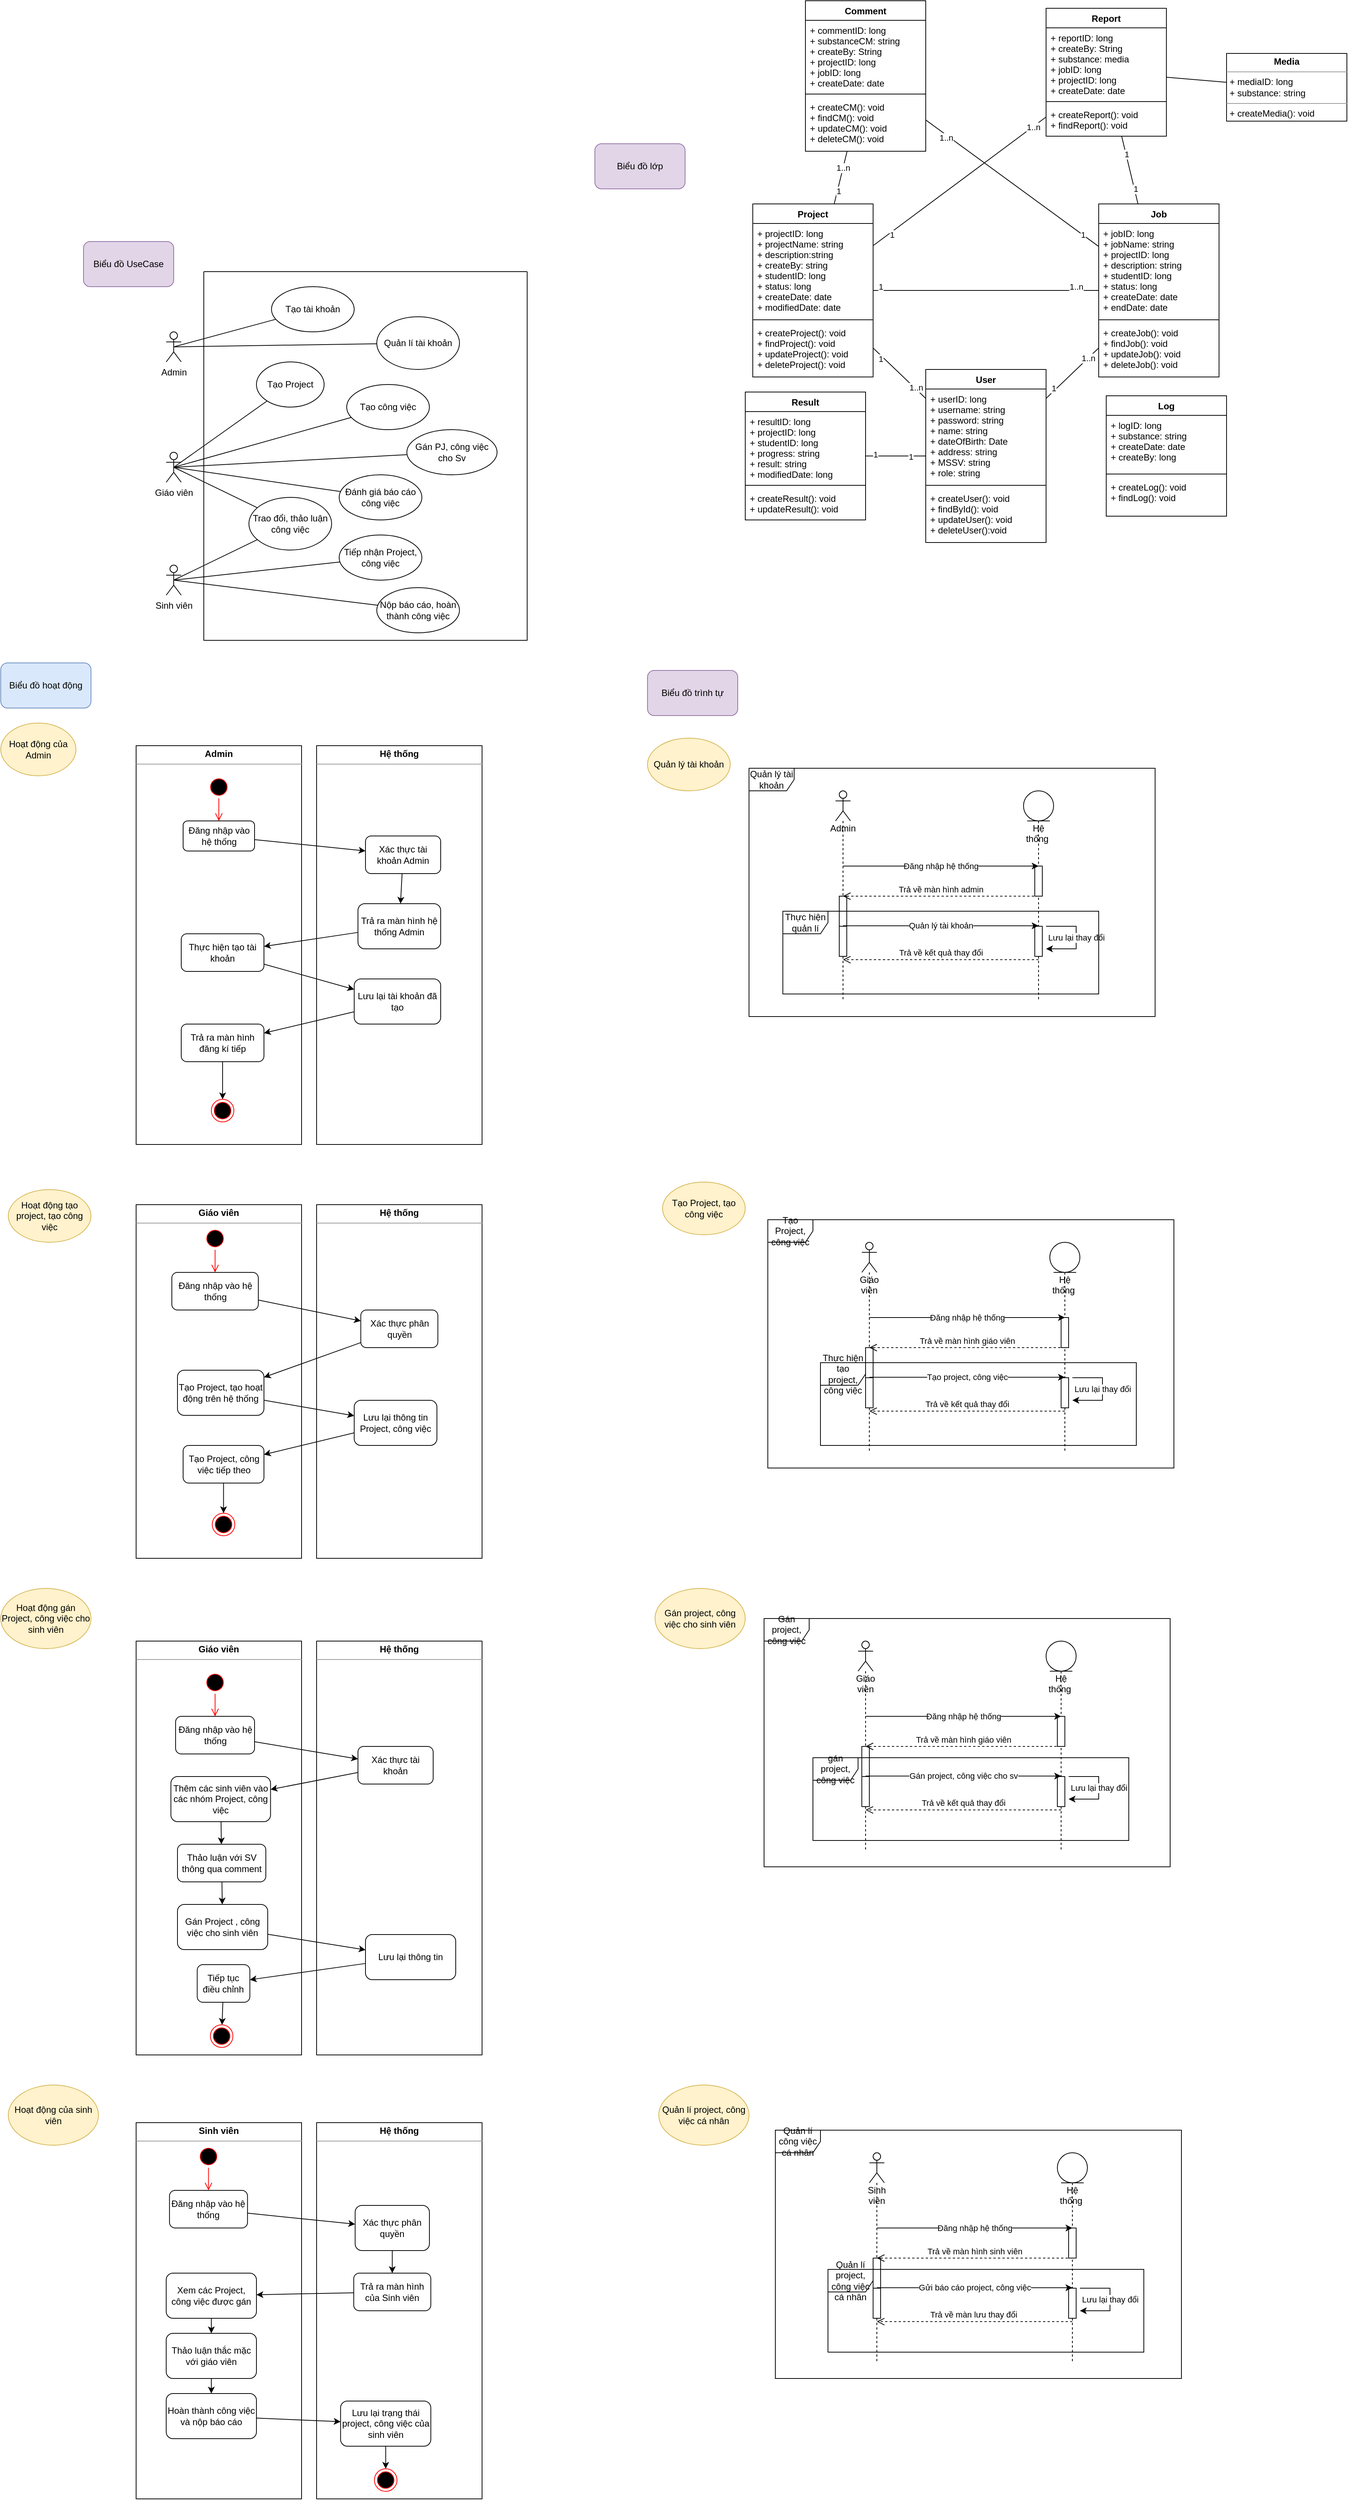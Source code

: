 <mxfile version="20.2.8" type="device"><diagram id="Mj56T42rHRB3atCmGGvF" name="Page-1"><mxGraphModel dx="1677" dy="1561" grid="1" gridSize="10" guides="1" tooltips="1" connect="1" arrows="1" fold="1" page="1" pageScale="1" pageWidth="850" pageHeight="1100" math="0" shadow="0"><root><mxCell id="0"/><mxCell id="1" parent="0"/><mxCell id="QL6iJMn4UsIKglZrw06t-1" value="Biểu đồ UseCase" style="rounded=1;whiteSpace=wrap;html=1;fillColor=#e1d5e7;strokeColor=#9673a6;" vertex="1" parent="1"><mxGeometry x="100" y="70" width="120" height="60" as="geometry"/></mxCell><mxCell id="QL6iJMn4UsIKglZrw06t-2" value="Admin" style="shape=umlActor;verticalLabelPosition=bottom;verticalAlign=top;html=1;outlineConnect=0;" vertex="1" parent="1"><mxGeometry x="210" y="190" width="20" height="40" as="geometry"/></mxCell><mxCell id="QL6iJMn4UsIKglZrw06t-3" value="Giáo viên" style="shape=umlActor;verticalLabelPosition=bottom;verticalAlign=top;html=1;outlineConnect=0;" vertex="1" parent="1"><mxGeometry x="210" y="350" width="20" height="40" as="geometry"/></mxCell><mxCell id="QL6iJMn4UsIKglZrw06t-4" value="Sinh viên" style="shape=umlActor;verticalLabelPosition=bottom;verticalAlign=top;html=1;outlineConnect=0;" vertex="1" parent="1"><mxGeometry x="210" y="500" width="20" height="40" as="geometry"/></mxCell><mxCell id="QL6iJMn4UsIKglZrw06t-8" value="Tạo tài khoản" style="ellipse;whiteSpace=wrap;html=1;" vertex="1" parent="1"><mxGeometry x="350" y="130" width="110" height="60" as="geometry"/></mxCell><mxCell id="QL6iJMn4UsIKglZrw06t-9" value="" style="endArrow=none;html=1;rounded=0;exitX=0.5;exitY=0.5;exitDx=0;exitDy=0;exitPerimeter=0;" edge="1" parent="1" source="QL6iJMn4UsIKglZrw06t-2" target="QL6iJMn4UsIKglZrw06t-8"><mxGeometry width="50" height="50" relative="1" as="geometry"><mxPoint x="400" y="360" as="sourcePoint"/><mxPoint x="450" y="310" as="targetPoint"/></mxGeometry></mxCell><mxCell id="QL6iJMn4UsIKglZrw06t-12" value="Tạo Project" style="ellipse;whiteSpace=wrap;html=1;" vertex="1" parent="1"><mxGeometry x="330" y="230" width="90" height="60" as="geometry"/></mxCell><mxCell id="QL6iJMn4UsIKglZrw06t-13" value="" style="endArrow=none;html=1;rounded=0;exitX=0.5;exitY=0.5;exitDx=0;exitDy=0;exitPerimeter=0;" edge="1" parent="1" source="QL6iJMn4UsIKglZrw06t-3" target="QL6iJMn4UsIKglZrw06t-12"><mxGeometry width="50" height="50" relative="1" as="geometry"><mxPoint x="400" y="350" as="sourcePoint"/><mxPoint x="450" y="300" as="targetPoint"/></mxGeometry></mxCell><mxCell id="QL6iJMn4UsIKglZrw06t-14" value="Tạo công việc" style="ellipse;whiteSpace=wrap;html=1;" vertex="1" parent="1"><mxGeometry x="450" y="260" width="110" height="60" as="geometry"/></mxCell><mxCell id="QL6iJMn4UsIKglZrw06t-15" value="" style="endArrow=none;html=1;rounded=0;exitX=0.5;exitY=0.5;exitDx=0;exitDy=0;exitPerimeter=0;" edge="1" parent="1" source="QL6iJMn4UsIKglZrw06t-3" target="QL6iJMn4UsIKglZrw06t-14"><mxGeometry width="50" height="50" relative="1" as="geometry"><mxPoint x="400" y="350" as="sourcePoint"/><mxPoint x="450" y="300" as="targetPoint"/></mxGeometry></mxCell><mxCell id="QL6iJMn4UsIKglZrw06t-16" value="" style="endArrow=none;html=1;rounded=0;exitX=0.5;exitY=0.5;exitDx=0;exitDy=0;exitPerimeter=0;" edge="1" parent="1" source="QL6iJMn4UsIKglZrw06t-3" target="QL6iJMn4UsIKglZrw06t-17"><mxGeometry width="50" height="50" relative="1" as="geometry"><mxPoint x="400" y="350" as="sourcePoint"/><mxPoint x="450" y="300" as="targetPoint"/></mxGeometry></mxCell><mxCell id="QL6iJMn4UsIKglZrw06t-17" value="Gán PJ, công việc cho Sv" style="ellipse;whiteSpace=wrap;html=1;" vertex="1" parent="1"><mxGeometry x="530" y="320" width="120" height="60" as="geometry"/></mxCell><mxCell id="QL6iJMn4UsIKglZrw06t-19" value="" style="endArrow=none;html=1;rounded=0;exitX=0.5;exitY=0.5;exitDx=0;exitDy=0;exitPerimeter=0;" edge="1" parent="1" source="QL6iJMn4UsIKglZrw06t-3" target="QL6iJMn4UsIKglZrw06t-20"><mxGeometry width="50" height="50" relative="1" as="geometry"><mxPoint x="400" y="450" as="sourcePoint"/><mxPoint x="430" y="430" as="targetPoint"/></mxGeometry></mxCell><mxCell id="QL6iJMn4UsIKglZrw06t-20" value="Đánh giá báo cáo công việc" style="ellipse;whiteSpace=wrap;html=1;" vertex="1" parent="1"><mxGeometry x="440" y="380" width="110" height="60" as="geometry"/></mxCell><mxCell id="QL6iJMn4UsIKglZrw06t-21" value="" style="endArrow=none;html=1;rounded=0;exitX=0.5;exitY=0.5;exitDx=0;exitDy=0;exitPerimeter=0;" edge="1" parent="1" source="QL6iJMn4UsIKglZrw06t-4" target="QL6iJMn4UsIKglZrw06t-22"><mxGeometry width="50" height="50" relative="1" as="geometry"><mxPoint x="400" y="440" as="sourcePoint"/><mxPoint x="420" y="610" as="targetPoint"/></mxGeometry></mxCell><mxCell id="QL6iJMn4UsIKglZrw06t-22" value="Tiếp nhận Project, công việc" style="ellipse;whiteSpace=wrap;html=1;" vertex="1" parent="1"><mxGeometry x="440" y="460" width="110" height="60" as="geometry"/></mxCell><mxCell id="QL6iJMn4UsIKglZrw06t-23" value="" style="endArrow=none;html=1;rounded=0;exitX=0.5;exitY=0.5;exitDx=0;exitDy=0;exitPerimeter=0;" edge="1" parent="1" source="QL6iJMn4UsIKglZrw06t-4" target="QL6iJMn4UsIKglZrw06t-24"><mxGeometry width="50" height="50" relative="1" as="geometry"><mxPoint x="400" y="440" as="sourcePoint"/><mxPoint x="490" y="520" as="targetPoint"/></mxGeometry></mxCell><mxCell id="QL6iJMn4UsIKglZrw06t-24" value="Trao đổi, thảo luận công việc" style="ellipse;whiteSpace=wrap;html=1;" vertex="1" parent="1"><mxGeometry x="320" y="410" width="110" height="70" as="geometry"/></mxCell><mxCell id="QL6iJMn4UsIKglZrw06t-25" value="" style="endArrow=none;html=1;rounded=0;exitX=0.5;exitY=0.5;exitDx=0;exitDy=0;exitPerimeter=0;" edge="1" parent="1" source="QL6iJMn4UsIKglZrw06t-3" target="QL6iJMn4UsIKglZrw06t-24"><mxGeometry width="50" height="50" relative="1" as="geometry"><mxPoint x="400" y="430" as="sourcePoint"/><mxPoint x="450" y="380" as="targetPoint"/></mxGeometry></mxCell><mxCell id="QL6iJMn4UsIKglZrw06t-26" value="" style="endArrow=none;html=1;rounded=0;exitX=0.5;exitY=0.5;exitDx=0;exitDy=0;exitPerimeter=0;" edge="1" parent="1" source="QL6iJMn4UsIKglZrw06t-4" target="QL6iJMn4UsIKglZrw06t-27"><mxGeometry width="50" height="50" relative="1" as="geometry"><mxPoint x="400" y="430" as="sourcePoint"/><mxPoint x="400" y="550" as="targetPoint"/></mxGeometry></mxCell><mxCell id="QL6iJMn4UsIKglZrw06t-27" value="Nộp báo cáo, hoàn thành công việc" style="ellipse;whiteSpace=wrap;html=1;" vertex="1" parent="1"><mxGeometry x="490" y="530" width="110" height="60" as="geometry"/></mxCell><mxCell id="QL6iJMn4UsIKglZrw06t-28" value="Biểu đồ hoạt động" style="rounded=1;whiteSpace=wrap;html=1;fillColor=#dae8fc;strokeColor=#6c8ebf;" vertex="1" parent="1"><mxGeometry x="-10" y="630" width="120" height="60" as="geometry"/></mxCell><mxCell id="QL6iJMn4UsIKglZrw06t-29" value="&lt;p style=&quot;margin:0px;margin-top:4px;text-align:center;&quot;&gt;&lt;b&gt;Admin&lt;/b&gt;&lt;/p&gt;&lt;hr size=&quot;1&quot;&gt;&lt;div style=&quot;height:2px;&quot;&gt;&lt;/div&gt;" style="verticalAlign=top;align=left;overflow=fill;fontSize=12;fontFamily=Helvetica;html=1;" vertex="1" parent="1"><mxGeometry x="170" y="740" width="220" height="530" as="geometry"/></mxCell><mxCell id="QL6iJMn4UsIKglZrw06t-30" value="&lt;p style=&quot;margin:0px;margin-top:4px;text-align:center;&quot;&gt;&lt;b&gt;Hệ thống&lt;/b&gt;&lt;/p&gt;&lt;hr size=&quot;1&quot;&gt;&lt;div style=&quot;height:2px;&quot;&gt;&lt;/div&gt;" style="verticalAlign=top;align=left;overflow=fill;fontSize=12;fontFamily=Helvetica;html=1;" vertex="1" parent="1"><mxGeometry x="410" y="740" width="220" height="530" as="geometry"/></mxCell><mxCell id="QL6iJMn4UsIKglZrw06t-31" value="" style="ellipse;html=1;shape=startState;fillColor=#000000;strokeColor=#ff0000;" vertex="1" parent="1"><mxGeometry x="265" y="780" width="30" height="30" as="geometry"/></mxCell><mxCell id="QL6iJMn4UsIKglZrw06t-32" value="" style="edgeStyle=orthogonalEdgeStyle;html=1;verticalAlign=bottom;endArrow=open;endSize=8;strokeColor=#ff0000;rounded=0;" edge="1" source="QL6iJMn4UsIKglZrw06t-31" parent="1" target="QL6iJMn4UsIKglZrw06t-33"><mxGeometry relative="1" as="geometry"><mxPoint x="255" y="840" as="targetPoint"/></mxGeometry></mxCell><mxCell id="QL6iJMn4UsIKglZrw06t-33" value="Đăng nhập vào hệ thống" style="rounded=1;whiteSpace=wrap;html=1;" vertex="1" parent="1"><mxGeometry x="232.5" y="840" width="95" height="40" as="geometry"/></mxCell><mxCell id="QL6iJMn4UsIKglZrw06t-34" value="" style="endArrow=classic;html=1;rounded=0;" edge="1" parent="1" source="QL6iJMn4UsIKglZrw06t-33" target="QL6iJMn4UsIKglZrw06t-35"><mxGeometry width="50" height="50" relative="1" as="geometry"><mxPoint x="400" y="870" as="sourcePoint"/><mxPoint x="450" y="820" as="targetPoint"/></mxGeometry></mxCell><mxCell id="QL6iJMn4UsIKglZrw06t-35" value="Xác thực tài khoản Admin" style="rounded=1;whiteSpace=wrap;html=1;" vertex="1" parent="1"><mxGeometry x="475" y="860" width="100" height="50" as="geometry"/></mxCell><mxCell id="QL6iJMn4UsIKglZrw06t-36" value="Hoạt động của Admin" style="ellipse;whiteSpace=wrap;html=1;fillColor=#fff2cc;strokeColor=#d6b656;" vertex="1" parent="1"><mxGeometry x="-10" y="710" width="100" height="70" as="geometry"/></mxCell><mxCell id="QL6iJMn4UsIKglZrw06t-37" value="" style="endArrow=classic;html=1;rounded=0;" edge="1" parent="1" source="QL6iJMn4UsIKglZrw06t-35" target="QL6iJMn4UsIKglZrw06t-38"><mxGeometry width="50" height="50" relative="1" as="geometry"><mxPoint x="320" y="970" as="sourcePoint"/><mxPoint x="370" y="920" as="targetPoint"/></mxGeometry></mxCell><mxCell id="QL6iJMn4UsIKglZrw06t-38" value="Trả ra màn hình hệ thống Admin" style="rounded=1;whiteSpace=wrap;html=1;" vertex="1" parent="1"><mxGeometry x="465" y="950" width="110" height="60" as="geometry"/></mxCell><mxCell id="QL6iJMn4UsIKglZrw06t-39" value="" style="endArrow=classic;html=1;rounded=0;" edge="1" parent="1" source="QL6iJMn4UsIKglZrw06t-38" target="QL6iJMn4UsIKglZrw06t-40"><mxGeometry width="50" height="50" relative="1" as="geometry"><mxPoint x="320" y="960" as="sourcePoint"/><mxPoint x="370" y="910" as="targetPoint"/></mxGeometry></mxCell><mxCell id="QL6iJMn4UsIKglZrw06t-40" value="Thực hiện tạo tài khoản" style="rounded=1;whiteSpace=wrap;html=1;" vertex="1" parent="1"><mxGeometry x="230" y="990" width="110" height="50" as="geometry"/></mxCell><mxCell id="QL6iJMn4UsIKglZrw06t-41" value="" style="endArrow=none;html=1;rounded=0;exitX=0.5;exitY=0.5;exitDx=0;exitDy=0;exitPerimeter=0;" edge="1" parent="1" source="QL6iJMn4UsIKglZrw06t-2" target="QL6iJMn4UsIKglZrw06t-42"><mxGeometry width="50" height="50" relative="1" as="geometry"><mxPoint x="320" y="250" as="sourcePoint"/><mxPoint x="370" y="200" as="targetPoint"/></mxGeometry></mxCell><mxCell id="QL6iJMn4UsIKglZrw06t-42" value="Quản lí tài khoản" style="ellipse;whiteSpace=wrap;html=1;" vertex="1" parent="1"><mxGeometry x="490" y="170" width="110" height="70" as="geometry"/></mxCell><mxCell id="QL6iJMn4UsIKglZrw06t-43" value="" style="endArrow=classic;html=1;rounded=0;" edge="1" parent="1" source="QL6iJMn4UsIKglZrw06t-40" target="QL6iJMn4UsIKglZrw06t-44"><mxGeometry width="50" height="50" relative="1" as="geometry"><mxPoint x="320" y="980" as="sourcePoint"/><mxPoint x="370" y="930" as="targetPoint"/></mxGeometry></mxCell><mxCell id="QL6iJMn4UsIKglZrw06t-44" value="Lưu lại tài khoản đã tạo" style="rounded=1;whiteSpace=wrap;html=1;" vertex="1" parent="1"><mxGeometry x="460" y="1050" width="115" height="60" as="geometry"/></mxCell><mxCell id="QL6iJMn4UsIKglZrw06t-45" value="" style="endArrow=classic;html=1;rounded=0;" edge="1" parent="1" source="QL6iJMn4UsIKglZrw06t-44" target="QL6iJMn4UsIKglZrw06t-46"><mxGeometry width="50" height="50" relative="1" as="geometry"><mxPoint x="320" y="1030" as="sourcePoint"/><mxPoint x="370" y="980" as="targetPoint"/></mxGeometry></mxCell><mxCell id="QL6iJMn4UsIKglZrw06t-46" value="Trả ra màn hình đăng kí tiếp" style="rounded=1;whiteSpace=wrap;html=1;" vertex="1" parent="1"><mxGeometry x="230" y="1110" width="110" height="50" as="geometry"/></mxCell><mxCell id="QL6iJMn4UsIKglZrw06t-47" value="" style="endArrow=classic;html=1;rounded=0;" edge="1" parent="1" source="QL6iJMn4UsIKglZrw06t-46" target="QL6iJMn4UsIKglZrw06t-48"><mxGeometry width="50" height="50" relative="1" as="geometry"><mxPoint x="320" y="1020" as="sourcePoint"/><mxPoint x="370" y="970" as="targetPoint"/></mxGeometry></mxCell><mxCell id="QL6iJMn4UsIKglZrw06t-48" value="" style="ellipse;html=1;shape=endState;fillColor=#000000;strokeColor=#ff0000;" vertex="1" parent="1"><mxGeometry x="270" y="1210" width="30" height="30" as="geometry"/></mxCell><mxCell id="QL6iJMn4UsIKglZrw06t-49" value="Hoạt động tạo project, tạo công việc" style="ellipse;whiteSpace=wrap;html=1;fillColor=#fff2cc;strokeColor=#d6b656;" vertex="1" parent="1"><mxGeometry y="1330" width="110" height="70" as="geometry"/></mxCell><mxCell id="QL6iJMn4UsIKglZrw06t-50" value="&lt;p style=&quot;margin:0px;margin-top:4px;text-align:center;&quot;&gt;&lt;b&gt;Giáo viên&lt;/b&gt;&lt;/p&gt;&lt;hr size=&quot;1&quot;&gt;&lt;div style=&quot;height:2px;&quot;&gt;&lt;/div&gt;" style="verticalAlign=top;align=left;overflow=fill;fontSize=12;fontFamily=Helvetica;html=1;" vertex="1" parent="1"><mxGeometry x="170" y="1350" width="220" height="470" as="geometry"/></mxCell><mxCell id="QL6iJMn4UsIKglZrw06t-51" value="&lt;p style=&quot;margin:0px;margin-top:4px;text-align:center;&quot;&gt;&lt;b&gt;Hệ thống&lt;/b&gt;&lt;/p&gt;&lt;hr size=&quot;1&quot;&gt;&lt;div style=&quot;height:2px;&quot;&gt;&lt;/div&gt;" style="verticalAlign=top;align=left;overflow=fill;fontSize=12;fontFamily=Helvetica;html=1;" vertex="1" parent="1"><mxGeometry x="410" y="1350" width="220" height="470" as="geometry"/></mxCell><mxCell id="QL6iJMn4UsIKglZrw06t-52" value="" style="ellipse;html=1;shape=startState;fillColor=#000000;strokeColor=#ff0000;" vertex="1" parent="1"><mxGeometry x="260" y="1380" width="30" height="30" as="geometry"/></mxCell><mxCell id="QL6iJMn4UsIKglZrw06t-53" value="" style="edgeStyle=orthogonalEdgeStyle;html=1;verticalAlign=bottom;endArrow=open;endSize=8;strokeColor=#ff0000;rounded=0;" edge="1" source="QL6iJMn4UsIKglZrw06t-52" parent="1" target="QL6iJMn4UsIKglZrw06t-54"><mxGeometry relative="1" as="geometry"><mxPoint x="270" y="1450" as="targetPoint"/></mxGeometry></mxCell><mxCell id="QL6iJMn4UsIKglZrw06t-54" value="Đăng nhập vào hệ thống" style="rounded=1;whiteSpace=wrap;html=1;" vertex="1" parent="1"><mxGeometry x="217.5" y="1440" width="115" height="50" as="geometry"/></mxCell><mxCell id="QL6iJMn4UsIKglZrw06t-55" value="" style="endArrow=classic;html=1;rounded=0;" edge="1" parent="1" source="QL6iJMn4UsIKglZrw06t-54" target="QL6iJMn4UsIKglZrw06t-56"><mxGeometry width="50" height="50" relative="1" as="geometry"><mxPoint x="260" y="1610" as="sourcePoint"/><mxPoint x="310" y="1560" as="targetPoint"/></mxGeometry></mxCell><mxCell id="QL6iJMn4UsIKglZrw06t-56" value="Xác thực phân quyền" style="rounded=1;whiteSpace=wrap;html=1;" vertex="1" parent="1"><mxGeometry x="468.75" y="1490" width="102.5" height="50" as="geometry"/></mxCell><mxCell id="QL6iJMn4UsIKglZrw06t-57" value="" style="endArrow=classic;html=1;rounded=0;" edge="1" parent="1" source="QL6iJMn4UsIKglZrw06t-56" target="QL6iJMn4UsIKglZrw06t-58"><mxGeometry width="50" height="50" relative="1" as="geometry"><mxPoint x="260" y="1610" as="sourcePoint"/><mxPoint x="310" y="1560" as="targetPoint"/></mxGeometry></mxCell><mxCell id="QL6iJMn4UsIKglZrw06t-58" value="Tạo Project, tạo hoạt động trên hệ thống" style="rounded=1;whiteSpace=wrap;html=1;" vertex="1" parent="1"><mxGeometry x="225" y="1570" width="115" height="60" as="geometry"/></mxCell><mxCell id="QL6iJMn4UsIKglZrw06t-59" value="" style="endArrow=classic;html=1;rounded=0;" edge="1" parent="1" source="QL6iJMn4UsIKglZrw06t-58" target="QL6iJMn4UsIKglZrw06t-60"><mxGeometry width="50" height="50" relative="1" as="geometry"><mxPoint x="260" y="1600" as="sourcePoint"/><mxPoint x="310" y="1550" as="targetPoint"/></mxGeometry></mxCell><mxCell id="QL6iJMn4UsIKglZrw06t-60" value="Lưu lại thông tin Project, công việc" style="rounded=1;whiteSpace=wrap;html=1;" vertex="1" parent="1"><mxGeometry x="460" y="1610" width="110" height="60" as="geometry"/></mxCell><mxCell id="QL6iJMn4UsIKglZrw06t-61" value="" style="endArrow=classic;html=1;rounded=0;" edge="1" parent="1" source="QL6iJMn4UsIKglZrw06t-60" target="QL6iJMn4UsIKglZrw06t-62"><mxGeometry width="50" height="50" relative="1" as="geometry"><mxPoint x="260" y="1590" as="sourcePoint"/><mxPoint x="310" y="1540" as="targetPoint"/></mxGeometry></mxCell><mxCell id="QL6iJMn4UsIKglZrw06t-62" value="Tạo Project, công việc tiếp theo" style="rounded=1;whiteSpace=wrap;html=1;" vertex="1" parent="1"><mxGeometry x="232.5" y="1670" width="107.5" height="50" as="geometry"/></mxCell><mxCell id="QL6iJMn4UsIKglZrw06t-63" value="" style="endArrow=classic;html=1;rounded=0;" edge="1" parent="1" source="QL6iJMn4UsIKglZrw06t-62" target="QL6iJMn4UsIKglZrw06t-64"><mxGeometry width="50" height="50" relative="1" as="geometry"><mxPoint x="260" y="1590" as="sourcePoint"/><mxPoint x="310" y="1540" as="targetPoint"/></mxGeometry></mxCell><mxCell id="QL6iJMn4UsIKglZrw06t-64" value="" style="ellipse;html=1;shape=endState;fillColor=#000000;strokeColor=#ff0000;" vertex="1" parent="1"><mxGeometry x="271.25" y="1760" width="30" height="30" as="geometry"/></mxCell><mxCell id="QL6iJMn4UsIKglZrw06t-65" value="Hoạt động gán Project, công việc cho sinh viên" style="ellipse;whiteSpace=wrap;html=1;fillColor=#fff2cc;strokeColor=#d6b656;" vertex="1" parent="1"><mxGeometry x="-10" y="1860" width="120" height="80" as="geometry"/></mxCell><mxCell id="QL6iJMn4UsIKglZrw06t-66" value="&lt;p style=&quot;margin:0px;margin-top:4px;text-align:center;&quot;&gt;&lt;b&gt;Giáo viên&lt;/b&gt;&lt;/p&gt;&lt;hr size=&quot;1&quot;&gt;&lt;div style=&quot;height:2px;&quot;&gt;&lt;/div&gt;" style="verticalAlign=top;align=left;overflow=fill;fontSize=12;fontFamily=Helvetica;html=1;" vertex="1" parent="1"><mxGeometry x="170" y="1930" width="220" height="550" as="geometry"/></mxCell><mxCell id="QL6iJMn4UsIKglZrw06t-67" value="&lt;p style=&quot;margin:0px;margin-top:4px;text-align:center;&quot;&gt;&lt;b&gt;Hệ thống&lt;/b&gt;&lt;/p&gt;&lt;hr size=&quot;1&quot;&gt;&lt;div style=&quot;height:2px;&quot;&gt;&lt;/div&gt;" style="verticalAlign=top;align=left;overflow=fill;fontSize=12;fontFamily=Helvetica;html=1;" vertex="1" parent="1"><mxGeometry x="410" y="1930" width="220" height="550" as="geometry"/></mxCell><mxCell id="QL6iJMn4UsIKglZrw06t-68" value="" style="ellipse;html=1;shape=startState;fillColor=#000000;strokeColor=#ff0000;" vertex="1" parent="1"><mxGeometry x="260" y="1970" width="30" height="30" as="geometry"/></mxCell><mxCell id="QL6iJMn4UsIKglZrw06t-69" value="" style="edgeStyle=orthogonalEdgeStyle;html=1;verticalAlign=bottom;endArrow=open;endSize=8;strokeColor=#ff0000;rounded=0;" edge="1" source="QL6iJMn4UsIKglZrw06t-68" parent="1" target="QL6iJMn4UsIKglZrw06t-71"><mxGeometry relative="1" as="geometry"><mxPoint x="275" y="2060" as="targetPoint"/></mxGeometry></mxCell><mxCell id="QL6iJMn4UsIKglZrw06t-71" value="Đăng nhập vào hệ thống" style="rounded=1;whiteSpace=wrap;html=1;" vertex="1" parent="1"><mxGeometry x="222.5" y="2030" width="105" height="50" as="geometry"/></mxCell><mxCell id="QL6iJMn4UsIKglZrw06t-72" value="" style="endArrow=classic;html=1;rounded=0;" edge="1" parent="1" source="QL6iJMn4UsIKglZrw06t-71" target="QL6iJMn4UsIKglZrw06t-73"><mxGeometry width="50" height="50" relative="1" as="geometry"><mxPoint x="260" y="2000" as="sourcePoint"/><mxPoint x="310" y="1950" as="targetPoint"/></mxGeometry></mxCell><mxCell id="QL6iJMn4UsIKglZrw06t-73" value="Xác thực tài khoản" style="rounded=1;whiteSpace=wrap;html=1;" vertex="1" parent="1"><mxGeometry x="465" y="2070" width="100" height="50" as="geometry"/></mxCell><mxCell id="QL6iJMn4UsIKglZrw06t-74" value="" style="endArrow=classic;html=1;rounded=0;" edge="1" parent="1" source="QL6iJMn4UsIKglZrw06t-73" target="QL6iJMn4UsIKglZrw06t-75"><mxGeometry width="50" height="50" relative="1" as="geometry"><mxPoint x="260" y="2150" as="sourcePoint"/><mxPoint x="310" y="2100" as="targetPoint"/></mxGeometry></mxCell><mxCell id="QL6iJMn4UsIKglZrw06t-75" value="Thêm các sinh viên vào các nhóm Project, công việc" style="rounded=1;whiteSpace=wrap;html=1;" vertex="1" parent="1"><mxGeometry x="216.25" y="2110" width="132.5" height="60" as="geometry"/></mxCell><mxCell id="QL6iJMn4UsIKglZrw06t-76" value="" style="endArrow=classic;html=1;rounded=0;" edge="1" parent="1" source="QL6iJMn4UsIKglZrw06t-75" target="QL6iJMn4UsIKglZrw06t-77"><mxGeometry width="50" height="50" relative="1" as="geometry"><mxPoint x="260" y="2130" as="sourcePoint"/><mxPoint x="310" y="2080" as="targetPoint"/></mxGeometry></mxCell><mxCell id="QL6iJMn4UsIKglZrw06t-77" value="Thảo luận với SV thông qua comment" style="rounded=1;whiteSpace=wrap;html=1;" vertex="1" parent="1"><mxGeometry x="225" y="2200" width="117.5" height="50" as="geometry"/></mxCell><mxCell id="QL6iJMn4UsIKglZrw06t-78" value="" style="endArrow=classic;html=1;rounded=0;" edge="1" parent="1" source="QL6iJMn4UsIKglZrw06t-77" target="QL6iJMn4UsIKglZrw06t-79"><mxGeometry width="50" height="50" relative="1" as="geometry"><mxPoint x="260" y="2200" as="sourcePoint"/><mxPoint x="310" y="2150" as="targetPoint"/></mxGeometry></mxCell><mxCell id="QL6iJMn4UsIKglZrw06t-79" value="Gán Project , công việc cho sinh viên" style="rounded=1;whiteSpace=wrap;html=1;" vertex="1" parent="1"><mxGeometry x="225" y="2280" width="120" height="60" as="geometry"/></mxCell><mxCell id="QL6iJMn4UsIKglZrw06t-80" value="" style="endArrow=classic;html=1;rounded=0;" edge="1" parent="1" source="QL6iJMn4UsIKglZrw06t-79" target="QL6iJMn4UsIKglZrw06t-81"><mxGeometry width="50" height="50" relative="1" as="geometry"><mxPoint x="260" y="2290" as="sourcePoint"/><mxPoint x="310" y="2240" as="targetPoint"/></mxGeometry></mxCell><mxCell id="QL6iJMn4UsIKglZrw06t-81" value="Lưu lại thông tin" style="rounded=1;whiteSpace=wrap;html=1;" vertex="1" parent="1"><mxGeometry x="475" y="2320" width="120" height="60" as="geometry"/></mxCell><mxCell id="QL6iJMn4UsIKglZrw06t-82" value="" style="endArrow=classic;html=1;rounded=0;" edge="1" parent="1" source="QL6iJMn4UsIKglZrw06t-81" target="QL6iJMn4UsIKglZrw06t-83"><mxGeometry width="50" height="50" relative="1" as="geometry"><mxPoint x="260" y="2290" as="sourcePoint"/><mxPoint x="310" y="2240" as="targetPoint"/></mxGeometry></mxCell><mxCell id="QL6iJMn4UsIKglZrw06t-83" value="Tiếp tục điều chỉnh" style="rounded=1;whiteSpace=wrap;html=1;" vertex="1" parent="1"><mxGeometry x="251.25" y="2360" width="70" height="50" as="geometry"/></mxCell><mxCell id="QL6iJMn4UsIKglZrw06t-84" value="" style="endArrow=classic;html=1;rounded=0;" edge="1" parent="1" source="QL6iJMn4UsIKglZrw06t-83" target="QL6iJMn4UsIKglZrw06t-85"><mxGeometry width="50" height="50" relative="1" as="geometry"><mxPoint x="260" y="2340" as="sourcePoint"/><mxPoint x="310" y="2290" as="targetPoint"/></mxGeometry></mxCell><mxCell id="QL6iJMn4UsIKglZrw06t-85" value="" style="ellipse;html=1;shape=endState;fillColor=#000000;strokeColor=#ff0000;" vertex="1" parent="1"><mxGeometry x="268.75" y="2440" width="30" height="30" as="geometry"/></mxCell><mxCell id="QL6iJMn4UsIKglZrw06t-86" value="Hoạt động của sinh viên" style="ellipse;whiteSpace=wrap;html=1;fillColor=#fff2cc;strokeColor=#d6b656;" vertex="1" parent="1"><mxGeometry y="2520" width="120" height="80" as="geometry"/></mxCell><mxCell id="QL6iJMn4UsIKglZrw06t-87" value="&lt;p style=&quot;margin:0px;margin-top:4px;text-align:center;&quot;&gt;&lt;b&gt;Sinh viên&lt;/b&gt;&lt;/p&gt;&lt;hr size=&quot;1&quot;&gt;&lt;div style=&quot;height:2px;&quot;&gt;&lt;/div&gt;" style="verticalAlign=top;align=left;overflow=fill;fontSize=12;fontFamily=Helvetica;html=1;" vertex="1" parent="1"><mxGeometry x="170" y="2570" width="220" height="500" as="geometry"/></mxCell><mxCell id="QL6iJMn4UsIKglZrw06t-88" value="&lt;p style=&quot;margin:0px;margin-top:4px;text-align:center;&quot;&gt;&lt;b&gt;Hệ thống&lt;/b&gt;&lt;/p&gt;&lt;hr size=&quot;1&quot;&gt;&lt;div style=&quot;height:2px;&quot;&gt;&lt;/div&gt;" style="verticalAlign=top;align=left;overflow=fill;fontSize=12;fontFamily=Helvetica;html=1;" vertex="1" parent="1"><mxGeometry x="410" y="2570" width="220" height="500" as="geometry"/></mxCell><mxCell id="QL6iJMn4UsIKglZrw06t-89" value="" style="ellipse;html=1;shape=startState;fillColor=#000000;strokeColor=#ff0000;" vertex="1" parent="1"><mxGeometry x="251.25" y="2600" width="30" height="30" as="geometry"/></mxCell><mxCell id="QL6iJMn4UsIKglZrw06t-90" value="" style="edgeStyle=orthogonalEdgeStyle;html=1;verticalAlign=bottom;endArrow=open;endSize=8;strokeColor=#ff0000;rounded=0;" edge="1" source="QL6iJMn4UsIKglZrw06t-89" parent="1" target="QL6iJMn4UsIKglZrw06t-91"><mxGeometry relative="1" as="geometry"><mxPoint x="266.25" y="2690" as="targetPoint"/></mxGeometry></mxCell><mxCell id="QL6iJMn4UsIKglZrw06t-91" value="Đăng nhập vào hệ thống" style="rounded=1;whiteSpace=wrap;html=1;" vertex="1" parent="1"><mxGeometry x="214.38" y="2660" width="103.75" height="50" as="geometry"/></mxCell><mxCell id="QL6iJMn4UsIKglZrw06t-92" value="" style="endArrow=classic;html=1;rounded=0;" edge="1" parent="1" source="QL6iJMn4UsIKglZrw06t-91" target="QL6iJMn4UsIKglZrw06t-93"><mxGeometry width="50" height="50" relative="1" as="geometry"><mxPoint x="470" y="2800" as="sourcePoint"/><mxPoint x="520" y="2750" as="targetPoint"/></mxGeometry></mxCell><mxCell id="QL6iJMn4UsIKglZrw06t-93" value="Xác thực phân quyền" style="rounded=1;whiteSpace=wrap;html=1;" vertex="1" parent="1"><mxGeometry x="461.25" y="2680" width="98.75" height="60" as="geometry"/></mxCell><mxCell id="QL6iJMn4UsIKglZrw06t-94" value="" style="endArrow=classic;html=1;rounded=0;" edge="1" parent="1" source="QL6iJMn4UsIKglZrw06t-93" target="QL6iJMn4UsIKglZrw06t-95"><mxGeometry width="50" height="50" relative="1" as="geometry"><mxPoint x="470" y="2800" as="sourcePoint"/><mxPoint x="520" y="2750" as="targetPoint"/></mxGeometry></mxCell><mxCell id="QL6iJMn4UsIKglZrw06t-95" value="Trả ra màn hình của Sinh viên" style="rounded=1;whiteSpace=wrap;html=1;" vertex="1" parent="1"><mxGeometry x="459.38" y="2770" width="102.5" height="50" as="geometry"/></mxCell><mxCell id="QL6iJMn4UsIKglZrw06t-96" value="" style="endArrow=classic;html=1;rounded=0;" edge="1" parent="1" source="QL6iJMn4UsIKglZrw06t-95" target="QL6iJMn4UsIKglZrw06t-98"><mxGeometry width="50" height="50" relative="1" as="geometry"><mxPoint x="470" y="2790" as="sourcePoint"/><mxPoint x="520" y="2740" as="targetPoint"/></mxGeometry></mxCell><mxCell id="QL6iJMn4UsIKglZrw06t-98" value="Xem các Project, công việc được gán" style="rounded=1;whiteSpace=wrap;html=1;" vertex="1" parent="1"><mxGeometry x="210" y="2770" width="120" height="60" as="geometry"/></mxCell><mxCell id="QL6iJMn4UsIKglZrw06t-99" value="" style="endArrow=classic;html=1;rounded=0;" edge="1" parent="1" source="QL6iJMn4UsIKglZrw06t-98" target="QL6iJMn4UsIKglZrw06t-100"><mxGeometry width="50" height="50" relative="1" as="geometry"><mxPoint x="390" y="2780" as="sourcePoint"/><mxPoint x="440" y="2730" as="targetPoint"/></mxGeometry></mxCell><mxCell id="QL6iJMn4UsIKglZrw06t-100" value="Thảo luận thắc mặc với giáo viên" style="rounded=1;whiteSpace=wrap;html=1;" vertex="1" parent="1"><mxGeometry x="210" y="2850" width="120" height="60" as="geometry"/></mxCell><mxCell id="QL6iJMn4UsIKglZrw06t-101" value="" style="endArrow=classic;html=1;rounded=0;" edge="1" parent="1" source="QL6iJMn4UsIKglZrw06t-100" target="QL6iJMn4UsIKglZrw06t-102"><mxGeometry width="50" height="50" relative="1" as="geometry"><mxPoint x="390" y="2860" as="sourcePoint"/><mxPoint x="440" y="2810" as="targetPoint"/></mxGeometry></mxCell><mxCell id="QL6iJMn4UsIKglZrw06t-102" value="Hoàn thành công việc và nộp báo cáo" style="rounded=1;whiteSpace=wrap;html=1;" vertex="1" parent="1"><mxGeometry x="210" y="2930" width="120" height="60" as="geometry"/></mxCell><mxCell id="QL6iJMn4UsIKglZrw06t-103" value="" style="endArrow=classic;html=1;rounded=0;" edge="1" parent="1" source="QL6iJMn4UsIKglZrw06t-102" target="QL6iJMn4UsIKglZrw06t-104"><mxGeometry width="50" height="50" relative="1" as="geometry"><mxPoint x="390" y="2850" as="sourcePoint"/><mxPoint x="440" y="2800" as="targetPoint"/></mxGeometry></mxCell><mxCell id="QL6iJMn4UsIKglZrw06t-104" value="Lưu lại trạng thái project, công việc của sinh viên" style="rounded=1;whiteSpace=wrap;html=1;" vertex="1" parent="1"><mxGeometry x="441.88" y="2940" width="120" height="60" as="geometry"/></mxCell><mxCell id="QL6iJMn4UsIKglZrw06t-105" value="" style="endArrow=classic;html=1;rounded=0;" edge="1" parent="1" source="QL6iJMn4UsIKglZrw06t-104" target="QL6iJMn4UsIKglZrw06t-106"><mxGeometry width="50" height="50" relative="1" as="geometry"><mxPoint x="390" y="3030" as="sourcePoint"/><mxPoint x="440" y="2980" as="targetPoint"/></mxGeometry></mxCell><mxCell id="QL6iJMn4UsIKglZrw06t-106" value="" style="ellipse;html=1;shape=endState;fillColor=#000000;strokeColor=#ff0000;" vertex="1" parent="1"><mxGeometry x="486.88" y="3030" width="30" height="30" as="geometry"/></mxCell><mxCell id="QL6iJMn4UsIKglZrw06t-107" value="Biểu đồ trình tự" style="rounded=1;whiteSpace=wrap;html=1;fillColor=#e1d5e7;strokeColor=#9673a6;" vertex="1" parent="1"><mxGeometry x="850" y="640" width="120" height="60" as="geometry"/></mxCell><mxCell id="QL6iJMn4UsIKglZrw06t-112" value="Biểu đồ lớp" style="rounded=1;whiteSpace=wrap;html=1;fillColor=#e1d5e7;strokeColor=#9673a6;" vertex="1" parent="1"><mxGeometry x="780" y="-60" width="120" height="60" as="geometry"/></mxCell><mxCell id="QL6iJMn4UsIKglZrw06t-113" value="User" style="swimlane;fontStyle=1;align=center;verticalAlign=top;childLayout=stackLayout;horizontal=1;startSize=26;horizontalStack=0;resizeParent=1;resizeParentMax=0;resizeLast=0;collapsible=1;marginBottom=0;" vertex="1" parent="1"><mxGeometry x="1220" y="240" width="160" height="230" as="geometry"/></mxCell><mxCell id="QL6iJMn4UsIKglZrw06t-114" value="+ userID: long&#10;+ username: string&#10;+ password: string&#10;+ name: string&#10;+ dateOfBirth: Date&#10;+ address: string&#10;+ MSSV: string&#10;+ role: string" style="text;strokeColor=none;fillColor=none;align=left;verticalAlign=top;spacingLeft=4;spacingRight=4;overflow=hidden;rotatable=0;points=[[0,0.5],[1,0.5]];portConstraint=eastwest;" vertex="1" parent="QL6iJMn4UsIKglZrw06t-113"><mxGeometry y="26" width="160" height="124" as="geometry"/></mxCell><mxCell id="QL6iJMn4UsIKglZrw06t-115" value="" style="line;strokeWidth=1;fillColor=none;align=left;verticalAlign=middle;spacingTop=-1;spacingLeft=3;spacingRight=3;rotatable=0;labelPosition=right;points=[];portConstraint=eastwest;strokeColor=inherit;" vertex="1" parent="QL6iJMn4UsIKglZrw06t-113"><mxGeometry y="150" width="160" height="8" as="geometry"/></mxCell><mxCell id="QL6iJMn4UsIKglZrw06t-116" value="+ createUser(): void&#10;+ findById(): void&#10;+ updateUser(): void&#10;+ deleteUser():void" style="text;strokeColor=none;fillColor=none;align=left;verticalAlign=top;spacingLeft=4;spacingRight=4;overflow=hidden;rotatable=0;points=[[0,0.5],[1,0.5]];portConstraint=eastwest;" vertex="1" parent="QL6iJMn4UsIKglZrw06t-113"><mxGeometry y="158" width="160" height="72" as="geometry"/></mxCell><mxCell id="QL6iJMn4UsIKglZrw06t-117" value="Project" style="swimlane;fontStyle=1;align=center;verticalAlign=top;childLayout=stackLayout;horizontal=1;startSize=26;horizontalStack=0;resizeParent=1;resizeParentMax=0;resizeLast=0;collapsible=1;marginBottom=0;" vertex="1" parent="1"><mxGeometry x="990" y="20" width="160" height="230" as="geometry"/></mxCell><mxCell id="QL6iJMn4UsIKglZrw06t-118" value="+ projectID: long&#10;+ projectName: string&#10;+ description:string&#10;+ createBy: string&#10;+ studentID: long&#10;+ status: long&#10;+ createDate: date&#10;+ modifiedDate: date" style="text;strokeColor=none;fillColor=none;align=left;verticalAlign=top;spacingLeft=4;spacingRight=4;overflow=hidden;rotatable=0;points=[[0,0.5],[1,0.5]];portConstraint=eastwest;" vertex="1" parent="QL6iJMn4UsIKglZrw06t-117"><mxGeometry y="26" width="160" height="124" as="geometry"/></mxCell><mxCell id="QL6iJMn4UsIKglZrw06t-119" value="" style="line;strokeWidth=1;fillColor=none;align=left;verticalAlign=middle;spacingTop=-1;spacingLeft=3;spacingRight=3;rotatable=0;labelPosition=right;points=[];portConstraint=eastwest;strokeColor=inherit;" vertex="1" parent="QL6iJMn4UsIKglZrw06t-117"><mxGeometry y="150" width="160" height="8" as="geometry"/></mxCell><mxCell id="QL6iJMn4UsIKglZrw06t-120" value="+ createProject(): void&#10;+ findProject(): void&#10;+ updateProject(): void&#10;+ deleteProject(): void" style="text;strokeColor=none;fillColor=none;align=left;verticalAlign=top;spacingLeft=4;spacingRight=4;overflow=hidden;rotatable=0;points=[[0,0.5],[1,0.5]];portConstraint=eastwest;" vertex="1" parent="QL6iJMn4UsIKglZrw06t-117"><mxGeometry y="158" width="160" height="72" as="geometry"/></mxCell><mxCell id="QL6iJMn4UsIKglZrw06t-121" value="Job" style="swimlane;fontStyle=1;align=center;verticalAlign=top;childLayout=stackLayout;horizontal=1;startSize=26;horizontalStack=0;resizeParent=1;resizeParentMax=0;resizeLast=0;collapsible=1;marginBottom=0;" vertex="1" parent="1"><mxGeometry x="1450" y="20" width="160" height="230" as="geometry"/></mxCell><mxCell id="QL6iJMn4UsIKglZrw06t-122" value="+ jobID: long&#10;+ jobName: string&#10;+ projectID: long&#10;+ description: string&#10;+ studentID: long&#10;+ status: long&#10;+ createDate: date&#10;+ endDate: date" style="text;strokeColor=none;fillColor=none;align=left;verticalAlign=top;spacingLeft=4;spacingRight=4;overflow=hidden;rotatable=0;points=[[0,0.5],[1,0.5]];portConstraint=eastwest;" vertex="1" parent="QL6iJMn4UsIKglZrw06t-121"><mxGeometry y="26" width="160" height="124" as="geometry"/></mxCell><mxCell id="QL6iJMn4UsIKglZrw06t-123" value="" style="line;strokeWidth=1;fillColor=none;align=left;verticalAlign=middle;spacingTop=-1;spacingLeft=3;spacingRight=3;rotatable=0;labelPosition=right;points=[];portConstraint=eastwest;strokeColor=inherit;" vertex="1" parent="QL6iJMn4UsIKglZrw06t-121"><mxGeometry y="150" width="160" height="8" as="geometry"/></mxCell><mxCell id="QL6iJMn4UsIKglZrw06t-124" value="+ createJob(): void&#10;+ findJob(): void&#10;+ updateJob(): void&#10;+ deleteJob(): void" style="text;strokeColor=none;fillColor=none;align=left;verticalAlign=top;spacingLeft=4;spacingRight=4;overflow=hidden;rotatable=0;points=[[0,0.5],[1,0.5]];portConstraint=eastwest;" vertex="1" parent="QL6iJMn4UsIKglZrw06t-121"><mxGeometry y="158" width="160" height="72" as="geometry"/></mxCell><mxCell id="QL6iJMn4UsIKglZrw06t-125" value="Comment" style="swimlane;fontStyle=1;align=center;verticalAlign=top;childLayout=stackLayout;horizontal=1;startSize=26;horizontalStack=0;resizeParent=1;resizeParentMax=0;resizeLast=0;collapsible=1;marginBottom=0;" vertex="1" parent="1"><mxGeometry x="1060" y="-250" width="160" height="200" as="geometry"/></mxCell><mxCell id="QL6iJMn4UsIKglZrw06t-126" value="+ commentID: long&#10;+ substanceCM: string&#10;+ createBy: String&#10;+ projectID: long&#10;+ jobID: long&#10;+ createDate: date" style="text;strokeColor=none;fillColor=none;align=left;verticalAlign=top;spacingLeft=4;spacingRight=4;overflow=hidden;rotatable=0;points=[[0,0.5],[1,0.5]];portConstraint=eastwest;" vertex="1" parent="QL6iJMn4UsIKglZrw06t-125"><mxGeometry y="26" width="160" height="94" as="geometry"/></mxCell><mxCell id="QL6iJMn4UsIKglZrw06t-127" value="" style="line;strokeWidth=1;fillColor=none;align=left;verticalAlign=middle;spacingTop=-1;spacingLeft=3;spacingRight=3;rotatable=0;labelPosition=right;points=[];portConstraint=eastwest;strokeColor=inherit;" vertex="1" parent="QL6iJMn4UsIKglZrw06t-125"><mxGeometry y="120" width="160" height="8" as="geometry"/></mxCell><mxCell id="QL6iJMn4UsIKglZrw06t-128" value="+ createCM(): void&#10;+ findCM(): void&#10;+ updateCM(): void&#10;+ deleteCM(): void" style="text;strokeColor=none;fillColor=none;align=left;verticalAlign=top;spacingLeft=4;spacingRight=4;overflow=hidden;rotatable=0;points=[[0,0.5],[1,0.5]];portConstraint=eastwest;" vertex="1" parent="QL6iJMn4UsIKglZrw06t-125"><mxGeometry y="128" width="160" height="72" as="geometry"/></mxCell><mxCell id="QL6iJMn4UsIKglZrw06t-129" value="Log" style="swimlane;fontStyle=1;align=center;verticalAlign=top;childLayout=stackLayout;horizontal=1;startSize=26;horizontalStack=0;resizeParent=1;resizeParentMax=0;resizeLast=0;collapsible=1;marginBottom=0;" vertex="1" parent="1"><mxGeometry x="1460" y="275" width="160" height="160" as="geometry"/></mxCell><mxCell id="QL6iJMn4UsIKglZrw06t-130" value="+ logID: long&#10;+ substance: string&#10;+ createDate: date&#10;+ createBy: long" style="text;strokeColor=none;fillColor=none;align=left;verticalAlign=top;spacingLeft=4;spacingRight=4;overflow=hidden;rotatable=0;points=[[0,0.5],[1,0.5]];portConstraint=eastwest;" vertex="1" parent="QL6iJMn4UsIKglZrw06t-129"><mxGeometry y="26" width="160" height="74" as="geometry"/></mxCell><mxCell id="QL6iJMn4UsIKglZrw06t-131" value="" style="line;strokeWidth=1;fillColor=none;align=left;verticalAlign=middle;spacingTop=-1;spacingLeft=3;spacingRight=3;rotatable=0;labelPosition=right;points=[];portConstraint=eastwest;strokeColor=inherit;" vertex="1" parent="QL6iJMn4UsIKglZrw06t-129"><mxGeometry y="100" width="160" height="8" as="geometry"/></mxCell><mxCell id="QL6iJMn4UsIKglZrw06t-132" value="+ createLog(): void&#10;+ findLog(): void" style="text;strokeColor=none;fillColor=none;align=left;verticalAlign=top;spacingLeft=4;spacingRight=4;overflow=hidden;rotatable=0;points=[[0,0.5],[1,0.5]];portConstraint=eastwest;" vertex="1" parent="QL6iJMn4UsIKglZrw06t-129"><mxGeometry y="108" width="160" height="52" as="geometry"/></mxCell><mxCell id="QL6iJMn4UsIKglZrw06t-133" value="Report" style="swimlane;fontStyle=1;align=center;verticalAlign=top;childLayout=stackLayout;horizontal=1;startSize=26;horizontalStack=0;resizeParent=1;resizeParentMax=0;resizeLast=0;collapsible=1;marginBottom=0;" vertex="1" parent="1"><mxGeometry x="1380" y="-240" width="160" height="170" as="geometry"/></mxCell><mxCell id="QL6iJMn4UsIKglZrw06t-134" value="+ reportID: long&#10;+ createBy: String&#10;+ substance: media&#10;+ jobID: long&#10;+ projectID: long&#10;+ createDate: date" style="text;strokeColor=none;fillColor=none;align=left;verticalAlign=top;spacingLeft=4;spacingRight=4;overflow=hidden;rotatable=0;points=[[0,0.5],[1,0.5]];portConstraint=eastwest;" vertex="1" parent="QL6iJMn4UsIKglZrw06t-133"><mxGeometry y="26" width="160" height="94" as="geometry"/></mxCell><mxCell id="QL6iJMn4UsIKglZrw06t-135" value="" style="line;strokeWidth=1;fillColor=none;align=left;verticalAlign=middle;spacingTop=-1;spacingLeft=3;spacingRight=3;rotatable=0;labelPosition=right;points=[];portConstraint=eastwest;strokeColor=inherit;" vertex="1" parent="QL6iJMn4UsIKglZrw06t-133"><mxGeometry y="120" width="160" height="8" as="geometry"/></mxCell><mxCell id="QL6iJMn4UsIKglZrw06t-136" value="+ createReport(): void&#10;+ findReport(): void" style="text;strokeColor=none;fillColor=none;align=left;verticalAlign=top;spacingLeft=4;spacingRight=4;overflow=hidden;rotatable=0;points=[[0,0.5],[1,0.5]];portConstraint=eastwest;" vertex="1" parent="QL6iJMn4UsIKglZrw06t-133"><mxGeometry y="128" width="160" height="42" as="geometry"/></mxCell><mxCell id="QL6iJMn4UsIKglZrw06t-137" value="Result" style="swimlane;fontStyle=1;align=center;verticalAlign=top;childLayout=stackLayout;horizontal=1;startSize=26;horizontalStack=0;resizeParent=1;resizeParentMax=0;resizeLast=0;collapsible=1;marginBottom=0;" vertex="1" parent="1"><mxGeometry x="980" y="270" width="160" height="170" as="geometry"/></mxCell><mxCell id="QL6iJMn4UsIKglZrw06t-138" value="+ resultID: long&#10;+ projectID: long&#10;+ studentID: long&#10;+ progress: string&#10;+ result: string&#10;+ modifiedDate: long" style="text;strokeColor=none;fillColor=none;align=left;verticalAlign=top;spacingLeft=4;spacingRight=4;overflow=hidden;rotatable=0;points=[[0,0.5],[1,0.5]];portConstraint=eastwest;" vertex="1" parent="QL6iJMn4UsIKglZrw06t-137"><mxGeometry y="26" width="160" height="94" as="geometry"/></mxCell><mxCell id="QL6iJMn4UsIKglZrw06t-139" value="" style="line;strokeWidth=1;fillColor=none;align=left;verticalAlign=middle;spacingTop=-1;spacingLeft=3;spacingRight=3;rotatable=0;labelPosition=right;points=[];portConstraint=eastwest;strokeColor=inherit;" vertex="1" parent="QL6iJMn4UsIKglZrw06t-137"><mxGeometry y="120" width="160" height="8" as="geometry"/></mxCell><mxCell id="QL6iJMn4UsIKglZrw06t-140" value="+ createResult(): void&#10;+ updateResult(): void" style="text;strokeColor=none;fillColor=none;align=left;verticalAlign=top;spacingLeft=4;spacingRight=4;overflow=hidden;rotatable=0;points=[[0,0.5],[1,0.5]];portConstraint=eastwest;" vertex="1" parent="QL6iJMn4UsIKglZrw06t-137"><mxGeometry y="128" width="160" height="42" as="geometry"/></mxCell><mxCell id="QL6iJMn4UsIKglZrw06t-141" value="" style="endArrow=none;html=1;rounded=0;" edge="1" parent="1" source="QL6iJMn4UsIKglZrw06t-117" target="QL6iJMn4UsIKglZrw06t-113"><mxGeometry width="50" height="50" relative="1" as="geometry"><mxPoint x="1170" y="280" as="sourcePoint"/><mxPoint x="1220" y="230" as="targetPoint"/></mxGeometry></mxCell><mxCell id="QL6iJMn4UsIKglZrw06t-146" value="1" style="edgeLabel;html=1;align=center;verticalAlign=middle;resizable=0;points=[];" vertex="1" connectable="0" parent="QL6iJMn4UsIKglZrw06t-141"><mxGeometry x="-0.286" y="-1" relative="1" as="geometry"><mxPoint x="-14" y="-10" as="offset"/></mxGeometry></mxCell><mxCell id="QL6iJMn4UsIKglZrw06t-147" value="1..n" style="edgeLabel;html=1;align=center;verticalAlign=middle;resizable=0;points=[];" vertex="1" connectable="0" parent="QL6iJMn4UsIKglZrw06t-141"><mxGeometry x="0.586" y="2" relative="1" as="geometry"><mxPoint as="offset"/></mxGeometry></mxCell><mxCell id="QL6iJMn4UsIKglZrw06t-142" value="" style="endArrow=none;html=1;rounded=0;" edge="1" parent="1" source="QL6iJMn4UsIKglZrw06t-117" target="QL6iJMn4UsIKglZrw06t-121"><mxGeometry width="50" height="50" relative="1" as="geometry"><mxPoint x="1170" y="280" as="sourcePoint"/><mxPoint x="1220" y="230" as="targetPoint"/></mxGeometry></mxCell><mxCell id="QL6iJMn4UsIKglZrw06t-144" value="1" style="edgeLabel;html=1;align=center;verticalAlign=middle;resizable=0;points=[];" vertex="1" connectable="0" parent="QL6iJMn4UsIKglZrw06t-142"><mxGeometry x="-0.167" y="1" relative="1" as="geometry"><mxPoint x="-115" y="-4" as="offset"/></mxGeometry></mxCell><mxCell id="QL6iJMn4UsIKglZrw06t-145" value="1..n" style="edgeLabel;html=1;align=center;verticalAlign=middle;resizable=0;points=[];" vertex="1" connectable="0" parent="QL6iJMn4UsIKglZrw06t-142"><mxGeometry x="0.82" relative="1" as="geometry"><mxPoint x="-3" y="-5" as="offset"/></mxGeometry></mxCell><mxCell id="QL6iJMn4UsIKglZrw06t-143" value="" style="endArrow=none;html=1;rounded=0;" edge="1" parent="1" source="QL6iJMn4UsIKglZrw06t-113" target="QL6iJMn4UsIKglZrw06t-121"><mxGeometry width="50" height="50" relative="1" as="geometry"><mxPoint x="1170" y="280" as="sourcePoint"/><mxPoint x="1220" y="230" as="targetPoint"/></mxGeometry></mxCell><mxCell id="QL6iJMn4UsIKglZrw06t-148" value="1..n" style="edgeLabel;html=1;align=center;verticalAlign=middle;resizable=0;points=[];" vertex="1" connectable="0" parent="QL6iJMn4UsIKglZrw06t-143"><mxGeometry x="0.6" relative="1" as="geometry"><mxPoint as="offset"/></mxGeometry></mxCell><mxCell id="QL6iJMn4UsIKglZrw06t-149" value="1" style="edgeLabel;html=1;align=center;verticalAlign=middle;resizable=0;points=[];" vertex="1" connectable="0" parent="QL6iJMn4UsIKglZrw06t-143"><mxGeometry x="-0.671" y="4" relative="1" as="geometry"><mxPoint x="1" as="offset"/></mxGeometry></mxCell><mxCell id="QL6iJMn4UsIKglZrw06t-150" value="" style="endArrow=none;html=1;rounded=0;" edge="1" parent="1" source="QL6iJMn4UsIKglZrw06t-117" target="QL6iJMn4UsIKglZrw06t-125"><mxGeometry width="50" height="50" relative="1" as="geometry"><mxPoint x="1170" y="110" as="sourcePoint"/><mxPoint x="1220" y="60" as="targetPoint"/></mxGeometry></mxCell><mxCell id="QL6iJMn4UsIKglZrw06t-152" value="1" style="edgeLabel;html=1;align=center;verticalAlign=middle;resizable=0;points=[];" vertex="1" connectable="0" parent="QL6iJMn4UsIKglZrw06t-150"><mxGeometry x="-0.511" y="-1" relative="1" as="geometry"><mxPoint as="offset"/></mxGeometry></mxCell><mxCell id="QL6iJMn4UsIKglZrw06t-154" value="1..n" style="edgeLabel;html=1;align=center;verticalAlign=middle;resizable=0;points=[];" vertex="1" connectable="0" parent="QL6iJMn4UsIKglZrw06t-150"><mxGeometry x="0.372" relative="1" as="geometry"><mxPoint as="offset"/></mxGeometry></mxCell><mxCell id="QL6iJMn4UsIKglZrw06t-151" value="" style="endArrow=none;html=1;rounded=0;" edge="1" parent="1" source="QL6iJMn4UsIKglZrw06t-121" target="QL6iJMn4UsIKglZrw06t-125"><mxGeometry width="50" height="50" relative="1" as="geometry"><mxPoint x="1170" y="110" as="sourcePoint"/><mxPoint x="1220" y="60" as="targetPoint"/></mxGeometry></mxCell><mxCell id="QL6iJMn4UsIKglZrw06t-155" value="1" style="edgeLabel;html=1;align=center;verticalAlign=middle;resizable=0;points=[];" vertex="1" connectable="0" parent="QL6iJMn4UsIKglZrw06t-151"><mxGeometry x="-0.818" relative="1" as="geometry"><mxPoint as="offset"/></mxGeometry></mxCell><mxCell id="QL6iJMn4UsIKglZrw06t-156" value="1..n" style="edgeLabel;html=1;align=center;verticalAlign=middle;resizable=0;points=[];" vertex="1" connectable="0" parent="QL6iJMn4UsIKglZrw06t-151"><mxGeometry x="0.751" y="3" relative="1" as="geometry"><mxPoint as="offset"/></mxGeometry></mxCell><mxCell id="QL6iJMn4UsIKglZrw06t-159" value="" style="endArrow=none;html=1;rounded=0;" edge="1" parent="1" source="QL6iJMn4UsIKglZrw06t-117" target="QL6iJMn4UsIKglZrw06t-133"><mxGeometry width="50" height="50" relative="1" as="geometry"><mxPoint x="1170" y="90" as="sourcePoint"/><mxPoint x="1220" y="40" as="targetPoint"/></mxGeometry></mxCell><mxCell id="QL6iJMn4UsIKglZrw06t-165" value="1" style="edgeLabel;html=1;align=center;verticalAlign=middle;resizable=0;points=[];" vertex="1" connectable="0" parent="QL6iJMn4UsIKglZrw06t-159"><mxGeometry x="-0.806" y="-3" relative="1" as="geometry"><mxPoint as="offset"/></mxGeometry></mxCell><mxCell id="QL6iJMn4UsIKglZrw06t-166" value="1..n" style="edgeLabel;html=1;align=center;verticalAlign=middle;resizable=0;points=[];" vertex="1" connectable="0" parent="QL6iJMn4UsIKglZrw06t-159"><mxGeometry x="0.845" relative="1" as="geometry"><mxPoint as="offset"/></mxGeometry></mxCell><mxCell id="QL6iJMn4UsIKglZrw06t-160" value="" style="endArrow=none;html=1;rounded=0;" edge="1" parent="1" source="QL6iJMn4UsIKglZrw06t-121" target="QL6iJMn4UsIKglZrw06t-133"><mxGeometry width="50" height="50" relative="1" as="geometry"><mxPoint x="1170" y="-20" as="sourcePoint"/><mxPoint x="1220" y="-70" as="targetPoint"/></mxGeometry></mxCell><mxCell id="QL6iJMn4UsIKglZrw06t-163" value="1" style="edgeLabel;html=1;align=center;verticalAlign=middle;resizable=0;points=[];" vertex="1" connectable="0" parent="QL6iJMn4UsIKglZrw06t-160"><mxGeometry x="-0.295" y="-1" relative="1" as="geometry"><mxPoint x="3" y="12" as="offset"/></mxGeometry></mxCell><mxCell id="QL6iJMn4UsIKglZrw06t-164" value="1" style="edgeLabel;html=1;align=center;verticalAlign=middle;resizable=0;points=[];" vertex="1" connectable="0" parent="QL6iJMn4UsIKglZrw06t-160"><mxGeometry x="0.468" relative="1" as="geometry"><mxPoint as="offset"/></mxGeometry></mxCell><mxCell id="QL6iJMn4UsIKglZrw06t-173" value="" style="endArrow=none;html=1;rounded=0;" edge="1" parent="1" source="QL6iJMn4UsIKglZrw06t-137" target="QL6iJMn4UsIKglZrw06t-113"><mxGeometry width="50" height="50" relative="1" as="geometry"><mxPoint x="1170" y="250" as="sourcePoint"/><mxPoint x="1220" y="200" as="targetPoint"/></mxGeometry></mxCell><mxCell id="QL6iJMn4UsIKglZrw06t-174" value="1" style="edgeLabel;html=1;align=center;verticalAlign=middle;resizable=0;points=[];" vertex="1" connectable="0" parent="QL6iJMn4UsIKglZrw06t-173"><mxGeometry x="-0.673" y="2" relative="1" as="geometry"><mxPoint as="offset"/></mxGeometry></mxCell><mxCell id="QL6iJMn4UsIKglZrw06t-175" value="1" style="edgeLabel;html=1;align=center;verticalAlign=middle;resizable=0;points=[];" vertex="1" connectable="0" parent="QL6iJMn4UsIKglZrw06t-173"><mxGeometry x="0.499" y="-1" relative="1" as="geometry"><mxPoint as="offset"/></mxGeometry></mxCell><mxCell id="QL6iJMn4UsIKglZrw06t-176" value="Quản lý tài khoản" style="ellipse;whiteSpace=wrap;html=1;fillColor=#fff2cc;strokeColor=#d6b656;" vertex="1" parent="1"><mxGeometry x="850" y="730" width="110" height="70" as="geometry"/></mxCell><mxCell id="QL6iJMn4UsIKglZrw06t-177" value="Quản lý tài khoản" style="shape=umlFrame;whiteSpace=wrap;html=1;" vertex="1" parent="1"><mxGeometry x="985" y="770" width="540" height="330" as="geometry"/></mxCell><mxCell id="QL6iJMn4UsIKglZrw06t-178" value="Admin" style="shape=umlLifeline;participant=umlActor;perimeter=lifelinePerimeter;whiteSpace=wrap;html=1;container=1;collapsible=0;recursiveResize=0;verticalAlign=top;spacingTop=36;outlineConnect=0;" vertex="1" parent="1"><mxGeometry x="1100" y="800" width="20" height="280" as="geometry"/></mxCell><mxCell id="QL6iJMn4UsIKglZrw06t-189" value="" style="rounded=0;whiteSpace=wrap;html=1;" vertex="1" parent="QL6iJMn4UsIKglZrw06t-178"><mxGeometry x="5" y="140" width="10" height="40" as="geometry"/></mxCell><mxCell id="QL6iJMn4UsIKglZrw06t-179" value="Hệ thống&amp;nbsp;" style="shape=umlLifeline;participant=umlEntity;perimeter=lifelinePerimeter;whiteSpace=wrap;html=1;container=1;collapsible=0;recursiveResize=0;verticalAlign=top;spacingTop=36;outlineConnect=0;" vertex="1" parent="1"><mxGeometry x="1350" y="800" width="40" height="280" as="geometry"/></mxCell><mxCell id="QL6iJMn4UsIKglZrw06t-180" value="" style="rounded=0;whiteSpace=wrap;html=1;" vertex="1" parent="QL6iJMn4UsIKglZrw06t-179"><mxGeometry x="15" y="100" width="10" height="40" as="geometry"/></mxCell><mxCell id="QL6iJMn4UsIKglZrw06t-191" value="" style="rounded=0;whiteSpace=wrap;html=1;" vertex="1" parent="QL6iJMn4UsIKglZrw06t-179"><mxGeometry x="15" y="180" width="10" height="40" as="geometry"/></mxCell><mxCell id="QL6iJMn4UsIKglZrw06t-184" value="Đăng nhập hệ thống" style="endArrow=classic;html=1;rounded=0;" edge="1" parent="1"><mxGeometry width="50" height="50" relative="1" as="geometry"><mxPoint x="1110" y="900" as="sourcePoint"/><mxPoint x="1370" y="900" as="targetPoint"/></mxGeometry></mxCell><mxCell id="QL6iJMn4UsIKglZrw06t-186" value="Trả về màn hình admin" style="html=1;verticalAlign=bottom;endArrow=open;dashed=1;endSize=8;rounded=0;" edge="1" parent="1"><mxGeometry relative="1" as="geometry"><mxPoint x="1370" y="940" as="sourcePoint"/><mxPoint x="1110" y="940" as="targetPoint"/></mxGeometry></mxCell><mxCell id="QL6iJMn4UsIKglZrw06t-190" value="Quản lý tài khoản" style="endArrow=classic;html=1;rounded=0;" edge="1" parent="1"><mxGeometry width="50" height="50" relative="1" as="geometry"><mxPoint x="1110" y="979.41" as="sourcePoint"/><mxPoint x="1370" y="979.41" as="targetPoint"/></mxGeometry></mxCell><mxCell id="QL6iJMn4UsIKglZrw06t-194" value="Lưu lại thay đổi" style="endArrow=classic;html=1;rounded=0;" edge="1" parent="1"><mxGeometry width="50" height="50" relative="1" as="geometry"><mxPoint x="1380" y="980" as="sourcePoint"/><mxPoint x="1380" y="1010" as="targetPoint"/><Array as="points"><mxPoint x="1420" y="980"/><mxPoint x="1420" y="1010"/></Array></mxGeometry></mxCell><mxCell id="QL6iJMn4UsIKglZrw06t-195" value="Trả về kết quả thay đổi" style="html=1;verticalAlign=bottom;endArrow=open;dashed=1;endSize=8;rounded=0;" edge="1" parent="1"><mxGeometry relative="1" as="geometry"><mxPoint x="1370" y="1024.41" as="sourcePoint"/><mxPoint x="1110" y="1024.41" as="targetPoint"/></mxGeometry></mxCell><mxCell id="QL6iJMn4UsIKglZrw06t-199" value="Thực hiện quản lí" style="shape=umlFrame;whiteSpace=wrap;html=1;" vertex="1" parent="1"><mxGeometry x="1030" y="960" width="420" height="110" as="geometry"/></mxCell><mxCell id="QL6iJMn4UsIKglZrw06t-200" value="Tạo Project, tạo công việc" style="ellipse;whiteSpace=wrap;html=1;fillColor=#fff2cc;strokeColor=#d6b656;" vertex="1" parent="1"><mxGeometry x="870" y="1320" width="110" height="70" as="geometry"/></mxCell><mxCell id="QL6iJMn4UsIKglZrw06t-201" value="Tạo Project, công việc" style="shape=umlFrame;whiteSpace=wrap;html=1;" vertex="1" parent="1"><mxGeometry x="1010" y="1370" width="540" height="330" as="geometry"/></mxCell><mxCell id="QL6iJMn4UsIKglZrw06t-202" value="Giáo viên" style="shape=umlLifeline;participant=umlActor;perimeter=lifelinePerimeter;whiteSpace=wrap;html=1;container=1;collapsible=0;recursiveResize=0;verticalAlign=top;spacingTop=36;outlineConnect=0;" vertex="1" parent="1"><mxGeometry x="1135" y="1400" width="20" height="280" as="geometry"/></mxCell><mxCell id="QL6iJMn4UsIKglZrw06t-203" value="" style="rounded=0;whiteSpace=wrap;html=1;" vertex="1" parent="QL6iJMn4UsIKglZrw06t-202"><mxGeometry x="5" y="140" width="10" height="40" as="geometry"/></mxCell><mxCell id="QL6iJMn4UsIKglZrw06t-239" value="" style="rounded=0;whiteSpace=wrap;html=1;" vertex="1" parent="QL6iJMn4UsIKglZrw06t-202"><mxGeometry x="5" y="180" width="10" height="40" as="geometry"/></mxCell><mxCell id="QL6iJMn4UsIKglZrw06t-204" value="Hệ thống&amp;nbsp;" style="shape=umlLifeline;participant=umlEntity;perimeter=lifelinePerimeter;whiteSpace=wrap;html=1;container=1;collapsible=0;recursiveResize=0;verticalAlign=top;spacingTop=36;outlineConnect=0;" vertex="1" parent="1"><mxGeometry x="1385" y="1400" width="40" height="280" as="geometry"/></mxCell><mxCell id="QL6iJMn4UsIKglZrw06t-205" value="" style="rounded=0;whiteSpace=wrap;html=1;" vertex="1" parent="QL6iJMn4UsIKglZrw06t-204"><mxGeometry x="15" y="100" width="10" height="40" as="geometry"/></mxCell><mxCell id="QL6iJMn4UsIKglZrw06t-206" value="" style="rounded=0;whiteSpace=wrap;html=1;" vertex="1" parent="QL6iJMn4UsIKglZrw06t-204"><mxGeometry x="15" y="180" width="10" height="40" as="geometry"/></mxCell><mxCell id="QL6iJMn4UsIKglZrw06t-207" value="Đăng nhập hệ thống" style="endArrow=classic;html=1;rounded=0;" edge="1" parent="1"><mxGeometry width="50" height="50" relative="1" as="geometry"><mxPoint x="1145" y="1500" as="sourcePoint"/><mxPoint x="1405" y="1500" as="targetPoint"/></mxGeometry></mxCell><mxCell id="QL6iJMn4UsIKglZrw06t-208" value="Trả về màn hình giáo viên" style="html=1;verticalAlign=bottom;endArrow=open;dashed=1;endSize=8;rounded=0;" edge="1" parent="1"><mxGeometry relative="1" as="geometry"><mxPoint x="1405" y="1540" as="sourcePoint"/><mxPoint x="1145" y="1540" as="targetPoint"/></mxGeometry></mxCell><mxCell id="QL6iJMn4UsIKglZrw06t-209" value="Tạo project, công việc" style="endArrow=classic;html=1;rounded=0;" edge="1" parent="1"><mxGeometry width="50" height="50" relative="1" as="geometry"><mxPoint x="1145" y="1579.41" as="sourcePoint"/><mxPoint x="1405" y="1579.41" as="targetPoint"/></mxGeometry></mxCell><mxCell id="QL6iJMn4UsIKglZrw06t-210" value="Lưu lại thay đổi" style="endArrow=classic;html=1;rounded=0;" edge="1" parent="1"><mxGeometry width="50" height="50" relative="1" as="geometry"><mxPoint x="1415" y="1580" as="sourcePoint"/><mxPoint x="1415" y="1610" as="targetPoint"/><Array as="points"><mxPoint x="1455" y="1580"/><mxPoint x="1455" y="1610"/></Array></mxGeometry></mxCell><mxCell id="QL6iJMn4UsIKglZrw06t-211" value="Trả về kết quả thay đổi" style="html=1;verticalAlign=bottom;endArrow=open;dashed=1;endSize=8;rounded=0;" edge="1" parent="1"><mxGeometry relative="1" as="geometry"><mxPoint x="1405" y="1624.41" as="sourcePoint"/><mxPoint x="1145" y="1624.41" as="targetPoint"/></mxGeometry></mxCell><mxCell id="QL6iJMn4UsIKglZrw06t-212" value="Thực hiện tạo project, công việc" style="shape=umlFrame;whiteSpace=wrap;html=1;" vertex="1" parent="1"><mxGeometry x="1080" y="1560" width="420" height="110" as="geometry"/></mxCell><mxCell id="QL6iJMn4UsIKglZrw06t-213" value="Gán project, công việc cho sinh viên" style="ellipse;whiteSpace=wrap;html=1;fillColor=#fff2cc;strokeColor=#d6b656;" vertex="1" parent="1"><mxGeometry x="860" y="1860" width="120" height="80" as="geometry"/></mxCell><mxCell id="QL6iJMn4UsIKglZrw06t-214" value="Gán project, công việc" style="shape=umlFrame;whiteSpace=wrap;html=1;" vertex="1" parent="1"><mxGeometry x="1005" y="1900" width="540" height="330" as="geometry"/></mxCell><mxCell id="QL6iJMn4UsIKglZrw06t-215" value="Giáo viên" style="shape=umlLifeline;participant=umlActor;perimeter=lifelinePerimeter;whiteSpace=wrap;html=1;container=1;collapsible=0;recursiveResize=0;verticalAlign=top;spacingTop=36;outlineConnect=0;" vertex="1" parent="1"><mxGeometry x="1130" y="1930" width="20" height="280" as="geometry"/></mxCell><mxCell id="QL6iJMn4UsIKglZrw06t-216" value="" style="rounded=0;whiteSpace=wrap;html=1;" vertex="1" parent="QL6iJMn4UsIKglZrw06t-215"><mxGeometry x="5" y="140" width="10" height="40" as="geometry"/></mxCell><mxCell id="QL6iJMn4UsIKglZrw06t-217" value="Hệ thống&amp;nbsp;" style="shape=umlLifeline;participant=umlEntity;perimeter=lifelinePerimeter;whiteSpace=wrap;html=1;container=1;collapsible=0;recursiveResize=0;verticalAlign=top;spacingTop=36;outlineConnect=0;" vertex="1" parent="1"><mxGeometry x="1380" y="1930" width="40" height="280" as="geometry"/></mxCell><mxCell id="QL6iJMn4UsIKglZrw06t-218" value="" style="rounded=0;whiteSpace=wrap;html=1;" vertex="1" parent="QL6iJMn4UsIKglZrw06t-217"><mxGeometry x="15" y="100" width="10" height="40" as="geometry"/></mxCell><mxCell id="QL6iJMn4UsIKglZrw06t-219" value="" style="rounded=0;whiteSpace=wrap;html=1;" vertex="1" parent="QL6iJMn4UsIKglZrw06t-217"><mxGeometry x="15" y="180" width="10" height="40" as="geometry"/></mxCell><mxCell id="QL6iJMn4UsIKglZrw06t-220" value="Đăng nhập hệ thống" style="endArrow=classic;html=1;rounded=0;" edge="1" parent="1"><mxGeometry width="50" height="50" relative="1" as="geometry"><mxPoint x="1140" y="2030" as="sourcePoint"/><mxPoint x="1400" y="2030" as="targetPoint"/></mxGeometry></mxCell><mxCell id="QL6iJMn4UsIKglZrw06t-221" value="Trả về màn hình giáo viên" style="html=1;verticalAlign=bottom;endArrow=open;dashed=1;endSize=8;rounded=0;" edge="1" parent="1"><mxGeometry relative="1" as="geometry"><mxPoint x="1400" y="2070" as="sourcePoint"/><mxPoint x="1140" y="2070" as="targetPoint"/></mxGeometry></mxCell><mxCell id="QL6iJMn4UsIKglZrw06t-222" value="Gán project, công việc cho sv" style="endArrow=classic;html=1;rounded=0;" edge="1" parent="1"><mxGeometry width="50" height="50" relative="1" as="geometry"><mxPoint x="1140" y="2109.41" as="sourcePoint"/><mxPoint x="1400" y="2109.41" as="targetPoint"/></mxGeometry></mxCell><mxCell id="QL6iJMn4UsIKglZrw06t-223" value="Lưu lại thay đổi" style="endArrow=classic;html=1;rounded=0;" edge="1" parent="1"><mxGeometry width="50" height="50" relative="1" as="geometry"><mxPoint x="1410" y="2110" as="sourcePoint"/><mxPoint x="1410" y="2140" as="targetPoint"/><Array as="points"><mxPoint x="1450" y="2110"/><mxPoint x="1450" y="2140"/></Array></mxGeometry></mxCell><mxCell id="QL6iJMn4UsIKglZrw06t-224" value="Trả về kết quả thay đổi" style="html=1;verticalAlign=bottom;endArrow=open;dashed=1;endSize=8;rounded=0;" edge="1" parent="1"><mxGeometry relative="1" as="geometry"><mxPoint x="1400" y="2154.41" as="sourcePoint"/><mxPoint x="1140" y="2154.41" as="targetPoint"/></mxGeometry></mxCell><mxCell id="QL6iJMn4UsIKglZrw06t-225" value="gán project, công việc" style="shape=umlFrame;whiteSpace=wrap;html=1;" vertex="1" parent="1"><mxGeometry x="1070" y="2085" width="420" height="110" as="geometry"/></mxCell><mxCell id="QL6iJMn4UsIKglZrw06t-226" value="Quản lí project, công việc cá nhân" style="ellipse;whiteSpace=wrap;html=1;fillColor=#fff2cc;strokeColor=#d6b656;" vertex="1" parent="1"><mxGeometry x="865" y="2520" width="120" height="80" as="geometry"/></mxCell><mxCell id="QL6iJMn4UsIKglZrw06t-227" value="Quản lí công việc cá nhân" style="shape=umlFrame;whiteSpace=wrap;html=1;" vertex="1" parent="1"><mxGeometry x="1020" y="2580" width="540" height="330" as="geometry"/></mxCell><mxCell id="QL6iJMn4UsIKglZrw06t-228" value="Sinh viên" style="shape=umlLifeline;participant=umlActor;perimeter=lifelinePerimeter;whiteSpace=wrap;html=1;container=1;collapsible=0;recursiveResize=0;verticalAlign=top;spacingTop=36;outlineConnect=0;" vertex="1" parent="1"><mxGeometry x="1145" y="2610" width="20" height="280" as="geometry"/></mxCell><mxCell id="QL6iJMn4UsIKglZrw06t-229" value="" style="rounded=0;whiteSpace=wrap;html=1;" vertex="1" parent="QL6iJMn4UsIKglZrw06t-228"><mxGeometry x="5" y="140" width="10" height="40" as="geometry"/></mxCell><mxCell id="QL6iJMn4UsIKglZrw06t-243" value="" style="rounded=0;whiteSpace=wrap;html=1;" vertex="1" parent="QL6iJMn4UsIKglZrw06t-228"><mxGeometry x="5" y="180" width="10" height="40" as="geometry"/></mxCell><mxCell id="QL6iJMn4UsIKglZrw06t-230" value="Hệ thống&amp;nbsp;" style="shape=umlLifeline;participant=umlEntity;perimeter=lifelinePerimeter;whiteSpace=wrap;html=1;container=1;collapsible=0;recursiveResize=0;verticalAlign=top;spacingTop=36;outlineConnect=0;" vertex="1" parent="1"><mxGeometry x="1395" y="2610" width="40" height="280" as="geometry"/></mxCell><mxCell id="QL6iJMn4UsIKglZrw06t-231" value="" style="rounded=0;whiteSpace=wrap;html=1;" vertex="1" parent="QL6iJMn4UsIKglZrw06t-230"><mxGeometry x="15" y="100" width="10" height="40" as="geometry"/></mxCell><mxCell id="QL6iJMn4UsIKglZrw06t-232" value="" style="rounded=0;whiteSpace=wrap;html=1;" vertex="1" parent="QL6iJMn4UsIKglZrw06t-230"><mxGeometry x="15" y="180" width="10" height="40" as="geometry"/></mxCell><mxCell id="QL6iJMn4UsIKglZrw06t-233" value="Đăng nhập hệ thống" style="endArrow=classic;html=1;rounded=0;" edge="1" parent="1"><mxGeometry width="50" height="50" relative="1" as="geometry"><mxPoint x="1155" y="2710" as="sourcePoint"/><mxPoint x="1415" y="2710" as="targetPoint"/></mxGeometry></mxCell><mxCell id="QL6iJMn4UsIKglZrw06t-234" value="Trả về màn hình sinh viên" style="html=1;verticalAlign=bottom;endArrow=open;dashed=1;endSize=8;rounded=0;" edge="1" parent="1"><mxGeometry relative="1" as="geometry"><mxPoint x="1415" y="2750" as="sourcePoint"/><mxPoint x="1155" y="2750" as="targetPoint"/></mxGeometry></mxCell><mxCell id="QL6iJMn4UsIKglZrw06t-235" value="Gửi báo cáo project, công việc" style="endArrow=classic;html=1;rounded=0;" edge="1" parent="1"><mxGeometry width="50" height="50" relative="1" as="geometry"><mxPoint x="1155" y="2789.41" as="sourcePoint"/><mxPoint x="1415" y="2789.41" as="targetPoint"/></mxGeometry></mxCell><mxCell id="QL6iJMn4UsIKglZrw06t-236" value="Lưu lại thay đổi" style="endArrow=classic;html=1;rounded=0;" edge="1" parent="1"><mxGeometry width="50" height="50" relative="1" as="geometry"><mxPoint x="1425" y="2790" as="sourcePoint"/><mxPoint x="1425" y="2820" as="targetPoint"/><Array as="points"><mxPoint x="1465" y="2790"/><mxPoint x="1465" y="2820"/></Array></mxGeometry></mxCell><mxCell id="QL6iJMn4UsIKglZrw06t-237" value="Trả về màn lưu thay đổi&amp;nbsp;" style="html=1;verticalAlign=bottom;endArrow=open;dashed=1;endSize=8;rounded=0;" edge="1" parent="1"><mxGeometry relative="1" as="geometry"><mxPoint x="1415" y="2834.41" as="sourcePoint"/><mxPoint x="1155" y="2834.41" as="targetPoint"/></mxGeometry></mxCell><mxCell id="QL6iJMn4UsIKglZrw06t-238" value="Quản lí project, công việc cá nhân" style="shape=umlFrame;whiteSpace=wrap;html=1;" vertex="1" parent="1"><mxGeometry x="1090" y="2765" width="420" height="110" as="geometry"/></mxCell><mxCell id="QL6iJMn4UsIKglZrw06t-241" value="" style="rounded=0;whiteSpace=wrap;html=1;" vertex="1" parent="1"><mxGeometry x="1105" y="980" width="10" height="40" as="geometry"/></mxCell><mxCell id="QL6iJMn4UsIKglZrw06t-242" value="" style="rounded=0;whiteSpace=wrap;html=1;" vertex="1" parent="1"><mxGeometry x="1135" y="2110" width="10" height="40" as="geometry"/></mxCell><mxCell id="QL6iJMn4UsIKglZrw06t-245" value="" style="swimlane;startSize=0;" vertex="1" parent="1"><mxGeometry x="260" y="110" width="430" height="490" as="geometry"/></mxCell><mxCell id="QL6iJMn4UsIKglZrw06t-246" value="&lt;p style=&quot;margin:0px;margin-top:4px;text-align:center;&quot;&gt;&lt;b&gt;Media&lt;/b&gt;&lt;/p&gt;&lt;hr size=&quot;1&quot;&gt;&lt;p style=&quot;margin:0px;margin-left:4px;&quot;&gt;+ mediaID: long&lt;br&gt;+ substance: string&lt;/p&gt;&lt;hr size=&quot;1&quot;&gt;&lt;p style=&quot;margin:0px;margin-left:4px;&quot;&gt;+ createMedia(): void&lt;/p&gt;" style="verticalAlign=top;align=left;overflow=fill;fontSize=12;fontFamily=Helvetica;html=1;" vertex="1" parent="1"><mxGeometry x="1620" y="-180" width="160" height="90" as="geometry"/></mxCell><mxCell id="QL6iJMn4UsIKglZrw06t-247" value="" style="endArrow=none;html=1;rounded=0;" edge="1" parent="1" source="QL6iJMn4UsIKglZrw06t-246" target="QL6iJMn4UsIKglZrw06t-133"><mxGeometry width="50" height="50" relative="1" as="geometry"><mxPoint x="1330" y="-70" as="sourcePoint"/><mxPoint x="1380" y="-120" as="targetPoint"/></mxGeometry></mxCell></root></mxGraphModel></diagram></mxfile>